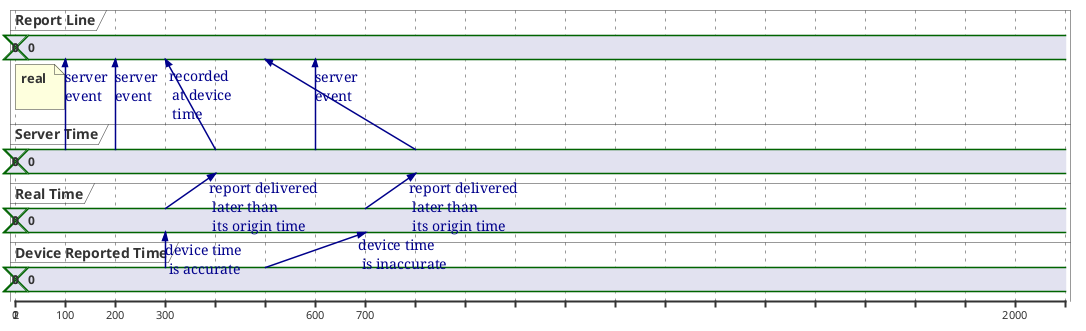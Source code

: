 {
  "sha1": "309tn8xu84kvt14hgu39qrs8vrc8f0v",
  "insertion": {
    "when": "2024-05-30T20:48:20.146Z",
    "user": "plantuml@gmail.com"
  }
}
@startuml

concise "Report Line" as rl
concise "Server Time" as st
concise "Real Time" as rt
concise "Device Reported Time" as drt

note bottom of rl: real \n

@0
rl is 0
st is 0
rt is 0
drt is 0

@1
rl is 0
st is 0
rt is 0
drt is 0

@2
rl is 0
st is 0
rt is 0
drt is 0

@100
st->rl : server\nevent

@200
st->rl : server\nevent


@300
rt -> st@+100 : report delivered \n later than \n its origin time
drt -> rt : device time \n is accurate
st@+100 -> rl : recorded \n at device \n time

@600
st -> rl : server\nevent

@700
rt -> st@+100 : report delivered \n later than \n its origin time
drt@500 -> rt : device time \n is inaccurate
st@+100 -> rl@500

@2000

@enduml
